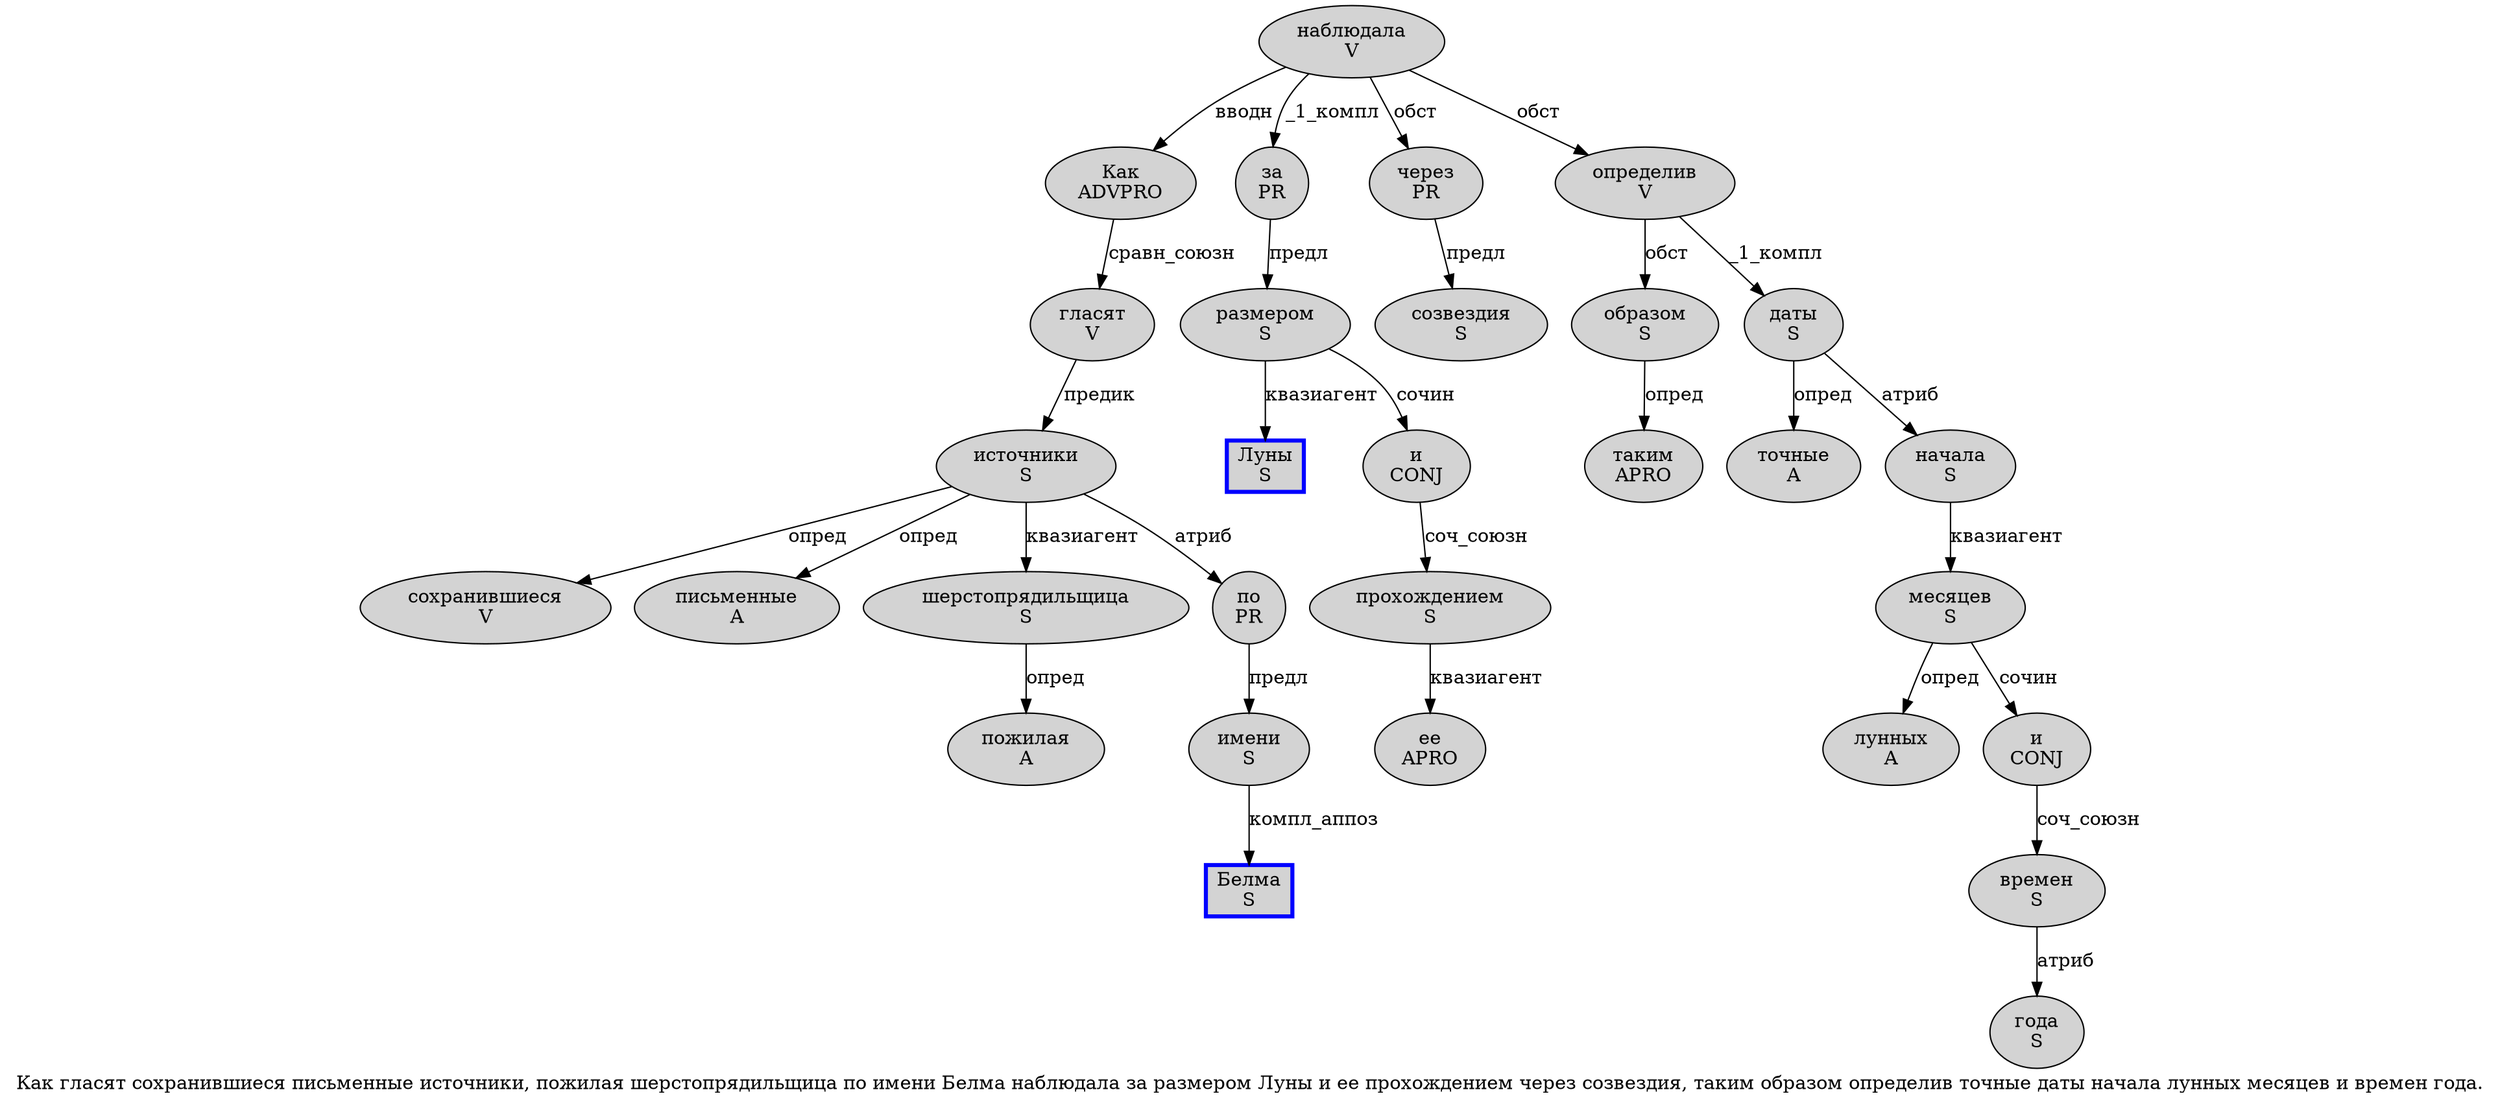 digraph SENTENCE_1329 {
	graph [label="Как гласят сохранившиеся письменные источники, пожилая шерстопрядильщица по имени Белма наблюдала за размером Луны и ее прохождением через созвездия, таким образом определив точные даты начала лунных месяцев и времен года."]
	node [style=filled]
		0 [label="Как
ADVPRO" color="" fillcolor=lightgray penwidth=1 shape=ellipse]
		1 [label="гласят
V" color="" fillcolor=lightgray penwidth=1 shape=ellipse]
		2 [label="сохранившиеся
V" color="" fillcolor=lightgray penwidth=1 shape=ellipse]
		3 [label="письменные
A" color="" fillcolor=lightgray penwidth=1 shape=ellipse]
		4 [label="источники
S" color="" fillcolor=lightgray penwidth=1 shape=ellipse]
		6 [label="пожилая
A" color="" fillcolor=lightgray penwidth=1 shape=ellipse]
		7 [label="шерстопрядильщица
S" color="" fillcolor=lightgray penwidth=1 shape=ellipse]
		8 [label="по
PR" color="" fillcolor=lightgray penwidth=1 shape=ellipse]
		9 [label="имени
S" color="" fillcolor=lightgray penwidth=1 shape=ellipse]
		10 [label="Белма
S" color=blue fillcolor=lightgray penwidth=3 shape=box]
		11 [label="наблюдала
V" color="" fillcolor=lightgray penwidth=1 shape=ellipse]
		12 [label="за
PR" color="" fillcolor=lightgray penwidth=1 shape=ellipse]
		13 [label="размером
S" color="" fillcolor=lightgray penwidth=1 shape=ellipse]
		14 [label="Луны
S" color=blue fillcolor=lightgray penwidth=3 shape=box]
		15 [label="и
CONJ" color="" fillcolor=lightgray penwidth=1 shape=ellipse]
		16 [label="ее
APRO" color="" fillcolor=lightgray penwidth=1 shape=ellipse]
		17 [label="прохождением
S" color="" fillcolor=lightgray penwidth=1 shape=ellipse]
		18 [label="через
PR" color="" fillcolor=lightgray penwidth=1 shape=ellipse]
		19 [label="созвездия
S" color="" fillcolor=lightgray penwidth=1 shape=ellipse]
		21 [label="таким
APRO" color="" fillcolor=lightgray penwidth=1 shape=ellipse]
		22 [label="образом
S" color="" fillcolor=lightgray penwidth=1 shape=ellipse]
		23 [label="определив
V" color="" fillcolor=lightgray penwidth=1 shape=ellipse]
		24 [label="точные
A" color="" fillcolor=lightgray penwidth=1 shape=ellipse]
		25 [label="даты
S" color="" fillcolor=lightgray penwidth=1 shape=ellipse]
		26 [label="начала
S" color="" fillcolor=lightgray penwidth=1 shape=ellipse]
		27 [label="лунных
A" color="" fillcolor=lightgray penwidth=1 shape=ellipse]
		28 [label="месяцев
S" color="" fillcolor=lightgray penwidth=1 shape=ellipse]
		29 [label="и
CONJ" color="" fillcolor=lightgray penwidth=1 shape=ellipse]
		30 [label="времен
S" color="" fillcolor=lightgray penwidth=1 shape=ellipse]
		31 [label="года
S" color="" fillcolor=lightgray penwidth=1 shape=ellipse]
			15 -> 17 [label="соч_союзн"]
			25 -> 24 [label="опред"]
			25 -> 26 [label="атриб"]
			9 -> 10 [label="компл_аппоз"]
			29 -> 30 [label="соч_союзн"]
			23 -> 22 [label="обст"]
			23 -> 25 [label="_1_компл"]
			8 -> 9 [label="предл"]
			30 -> 31 [label="атриб"]
			11 -> 0 [label="вводн"]
			11 -> 12 [label="_1_компл"]
			11 -> 18 [label="обст"]
			11 -> 23 [label="обст"]
			0 -> 1 [label="сравн_союзн"]
			4 -> 2 [label="опред"]
			4 -> 3 [label="опред"]
			4 -> 7 [label="квазиагент"]
			4 -> 8 [label="атриб"]
			17 -> 16 [label="квазиагент"]
			1 -> 4 [label="предик"]
			12 -> 13 [label="предл"]
			7 -> 6 [label="опред"]
			18 -> 19 [label="предл"]
			28 -> 27 [label="опред"]
			28 -> 29 [label="сочин"]
			13 -> 14 [label="квазиагент"]
			13 -> 15 [label="сочин"]
			26 -> 28 [label="квазиагент"]
			22 -> 21 [label="опред"]
}